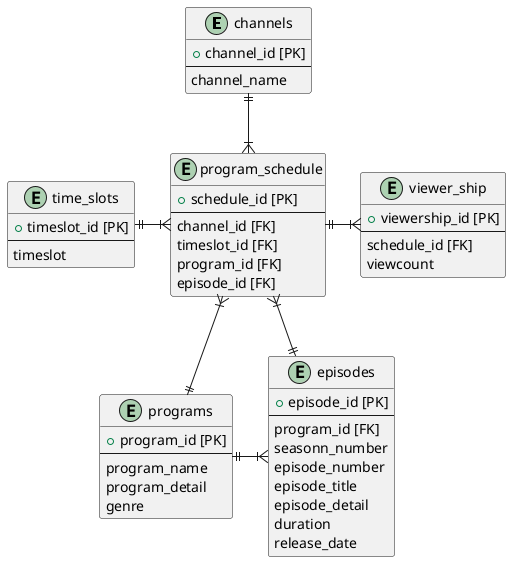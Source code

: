 @startuml

entity "channels" as e01 {
+ channel_id [PK]
--
  channel_name
}

entity "time_slots" as e02 {
+ timeslot_id [PK]
--
  timeslot
}

entity "programs" as e03 {
+ program_id [PK]
--
  program_name
  program_detail
  genre
}

entity "episodes" as e04 {
+ episode_id [PK]
--
  program_id [FK]
  seasonn_number
  episode_number
  episode_title
  episode_detail
  duration
  release_date
}

entity "program_schedule" as e05 {
+ schedule_id [PK]
--
  channel_id [FK]
  timeslot_id [FK]
  program_id [FK]
  episode_id [FK]
}

entity "viewer_ship" as e06 {
+  viewership_id [PK]
--
  schedule_id [FK]
  viewcount
}

e03 ||-|{ e04
e03 ||-l-|{ e05
e05 ||-r-|{ e06
e01 ||-d-|{ e05
e02 ||-|{ e05
e04 ||-d-|{e05


@enduml
